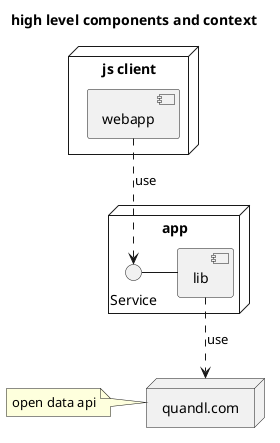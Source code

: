 @startuml

title high level components and context

node "js client" {
[webapp]
}


node "app" {
[lib]
Service - lib
}

webapp ..> Service : use

node "quandl.com" {
}

lib ..> quandl.com : use

note left of quandl.com
  open data api
end note
@enduml